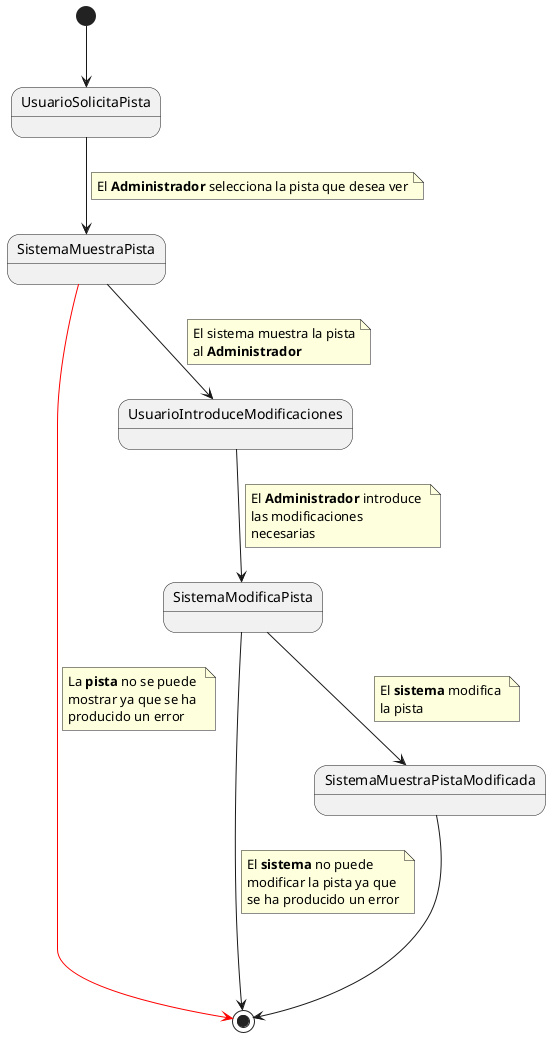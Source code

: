 @startuml 
[*] --> UsuarioSolicitaPista
UsuarioSolicitaPista --> SistemaMuestraPista
note on link
    El **Administrador** selecciona la pista que desea ver
end note
SistemaMuestraPista --> UsuarioIntroduceModificaciones
note on link
    El sistema muestra la pista
    al **Administrador**
end note
SistemaMuestraPista -[#red]> [*]
note on link
    La **pista** no se puede
    mostrar ya que se ha 
    producido un error
end note
UsuarioIntroduceModificaciones --> SistemaModificaPista
note on link
    El **Administrador** introduce 
    las modificaciones 
    necesarias
end note
SistemaModificaPista --> SistemaMuestraPistaModificada
note on link
    El **sistema** modifica 
    la pista
end note
SistemaModificaPista --> [*]
note on link
    El **sistema** no puede 
    modificar la pista ya que
    se ha producido un error
end note

SistemaMuestraPistaModificada ---> [*]

@enduml